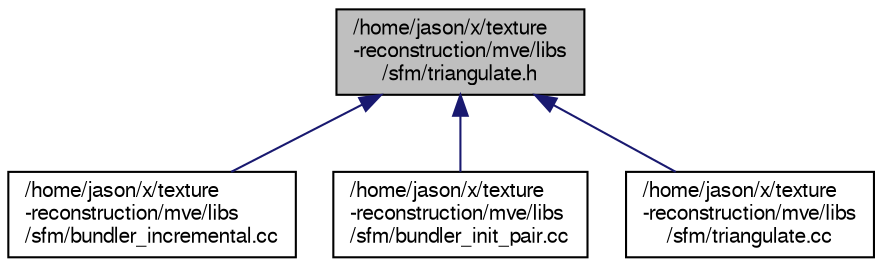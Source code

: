 digraph "/home/jason/x/texture-reconstruction/mve/libs/sfm/triangulate.h"
{
  edge [fontname="FreeSans",fontsize="10",labelfontname="FreeSans",labelfontsize="10"];
  node [fontname="FreeSans",fontsize="10",shape=record];
  Node19 [label="/home/jason/x/texture\l-reconstruction/mve/libs\l/sfm/triangulate.h",height=0.2,width=0.4,color="black", fillcolor="grey75", style="filled", fontcolor="black"];
  Node19 -> Node20 [dir="back",color="midnightblue",fontsize="10",style="solid",fontname="FreeSans"];
  Node20 [label="/home/jason/x/texture\l-reconstruction/mve/libs\l/sfm/bundler_incremental.cc",height=0.2,width=0.4,color="black", fillcolor="white", style="filled",URL="$bundler__incremental_8cc.html"];
  Node19 -> Node21 [dir="back",color="midnightblue",fontsize="10",style="solid",fontname="FreeSans"];
  Node21 [label="/home/jason/x/texture\l-reconstruction/mve/libs\l/sfm/bundler_init_pair.cc",height=0.2,width=0.4,color="black", fillcolor="white", style="filled",URL="$bundler__init__pair_8cc.html"];
  Node19 -> Node22 [dir="back",color="midnightblue",fontsize="10",style="solid",fontname="FreeSans"];
  Node22 [label="/home/jason/x/texture\l-reconstruction/mve/libs\l/sfm/triangulate.cc",height=0.2,width=0.4,color="black", fillcolor="white", style="filled",URL="$triangulate_8cc.html"];
}
